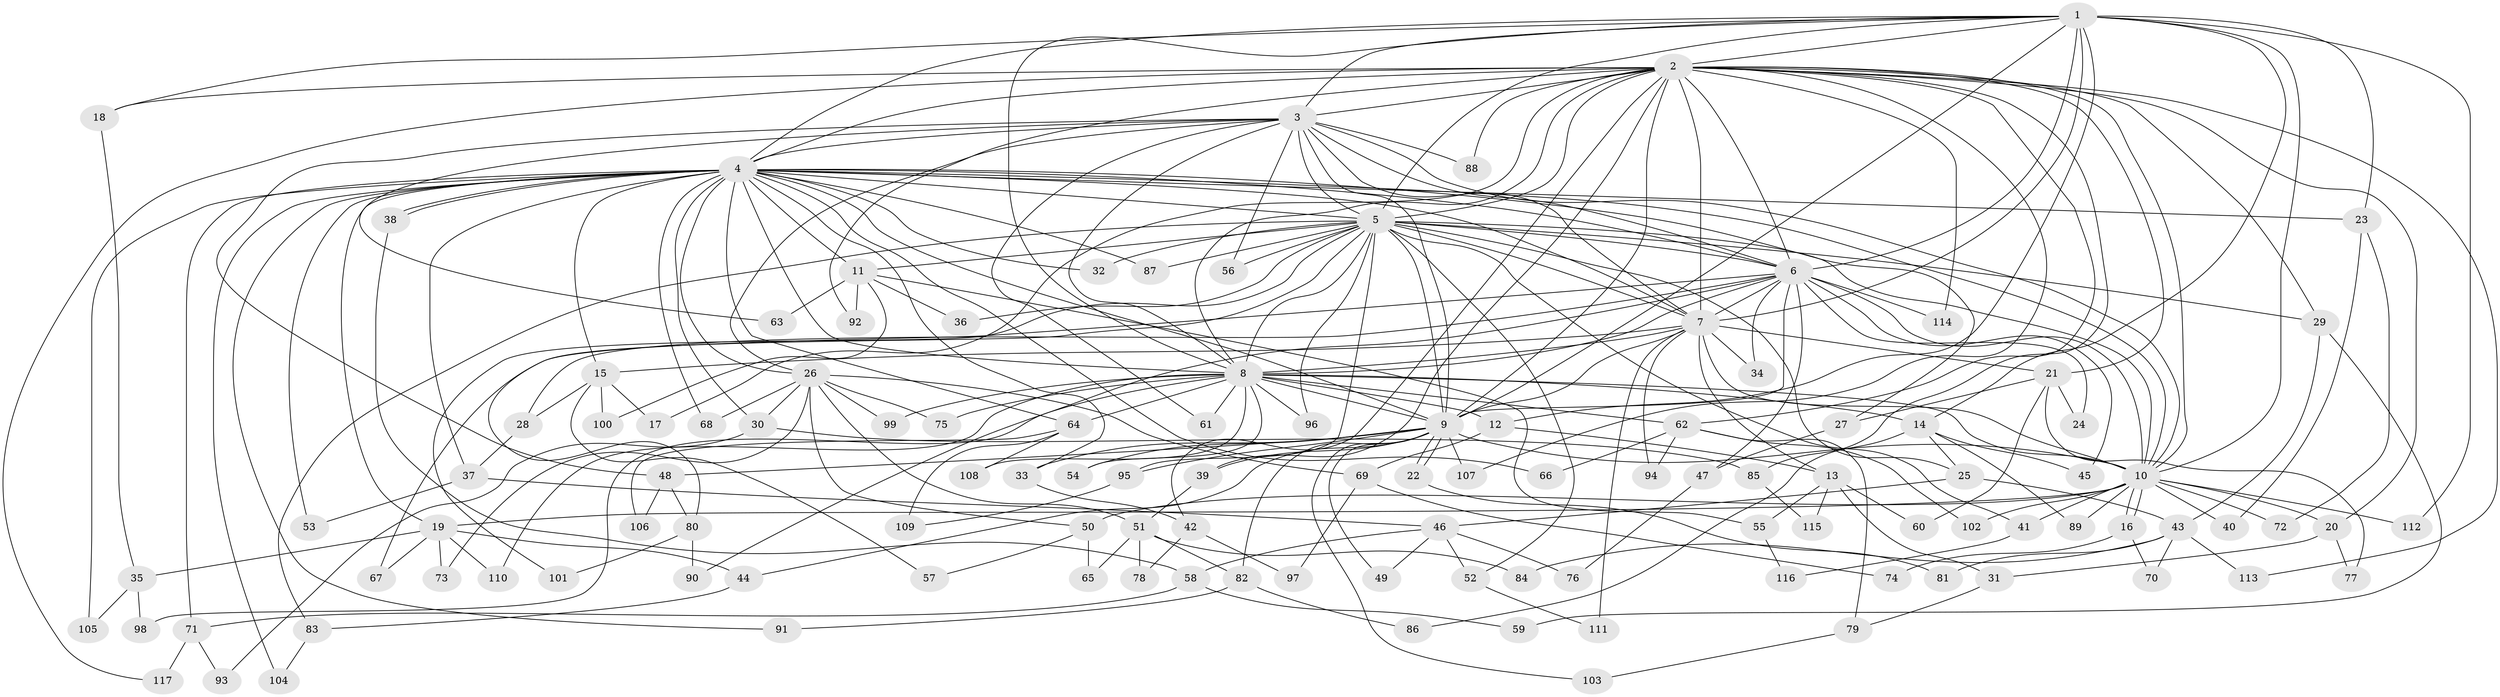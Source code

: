 // Generated by graph-tools (version 1.1) at 2025/01/03/09/25 03:01:33]
// undirected, 117 vertices, 259 edges
graph export_dot {
graph [start="1"]
  node [color=gray90,style=filled];
  1;
  2;
  3;
  4;
  5;
  6;
  7;
  8;
  9;
  10;
  11;
  12;
  13;
  14;
  15;
  16;
  17;
  18;
  19;
  20;
  21;
  22;
  23;
  24;
  25;
  26;
  27;
  28;
  29;
  30;
  31;
  32;
  33;
  34;
  35;
  36;
  37;
  38;
  39;
  40;
  41;
  42;
  43;
  44;
  45;
  46;
  47;
  48;
  49;
  50;
  51;
  52;
  53;
  54;
  55;
  56;
  57;
  58;
  59;
  60;
  61;
  62;
  63;
  64;
  65;
  66;
  67;
  68;
  69;
  70;
  71;
  72;
  73;
  74;
  75;
  76;
  77;
  78;
  79;
  80;
  81;
  82;
  83;
  84;
  85;
  86;
  87;
  88;
  89;
  90;
  91;
  92;
  93;
  94;
  95;
  96;
  97;
  98;
  99;
  100;
  101;
  102;
  103;
  104;
  105;
  106;
  107;
  108;
  109;
  110;
  111;
  112;
  113;
  114;
  115;
  116;
  117;
  1 -- 2;
  1 -- 3;
  1 -- 4;
  1 -- 5;
  1 -- 6;
  1 -- 7;
  1 -- 8;
  1 -- 9;
  1 -- 10;
  1 -- 12;
  1 -- 14;
  1 -- 18;
  1 -- 23;
  1 -- 112;
  2 -- 3;
  2 -- 4;
  2 -- 5;
  2 -- 6;
  2 -- 7;
  2 -- 8;
  2 -- 9;
  2 -- 10;
  2 -- 17;
  2 -- 18;
  2 -- 20;
  2 -- 21;
  2 -- 29;
  2 -- 39;
  2 -- 42;
  2 -- 62;
  2 -- 85;
  2 -- 88;
  2 -- 92;
  2 -- 107;
  2 -- 113;
  2 -- 114;
  2 -- 117;
  3 -- 4;
  3 -- 5;
  3 -- 6;
  3 -- 7;
  3 -- 8;
  3 -- 9;
  3 -- 10;
  3 -- 26;
  3 -- 48;
  3 -- 56;
  3 -- 61;
  3 -- 63;
  3 -- 88;
  4 -- 5;
  4 -- 6;
  4 -- 7;
  4 -- 8;
  4 -- 9;
  4 -- 10;
  4 -- 11;
  4 -- 15;
  4 -- 19;
  4 -- 23;
  4 -- 26;
  4 -- 27;
  4 -- 30;
  4 -- 32;
  4 -- 33;
  4 -- 37;
  4 -- 38;
  4 -- 38;
  4 -- 53;
  4 -- 64;
  4 -- 66;
  4 -- 68;
  4 -- 71;
  4 -- 87;
  4 -- 91;
  4 -- 104;
  4 -- 105;
  5 -- 6;
  5 -- 7;
  5 -- 8;
  5 -- 9;
  5 -- 10;
  5 -- 11;
  5 -- 25;
  5 -- 29;
  5 -- 32;
  5 -- 36;
  5 -- 41;
  5 -- 52;
  5 -- 56;
  5 -- 80;
  5 -- 83;
  5 -- 87;
  5 -- 95;
  5 -- 96;
  5 -- 101;
  6 -- 7;
  6 -- 8;
  6 -- 9;
  6 -- 10;
  6 -- 24;
  6 -- 28;
  6 -- 34;
  6 -- 45;
  6 -- 47;
  6 -- 67;
  6 -- 90;
  6 -- 114;
  7 -- 8;
  7 -- 9;
  7 -- 10;
  7 -- 13;
  7 -- 15;
  7 -- 21;
  7 -- 34;
  7 -- 94;
  7 -- 111;
  8 -- 9;
  8 -- 10;
  8 -- 12;
  8 -- 14;
  8 -- 54;
  8 -- 61;
  8 -- 62;
  8 -- 64;
  8 -- 75;
  8 -- 96;
  8 -- 98;
  8 -- 99;
  8 -- 108;
  8 -- 110;
  9 -- 10;
  9 -- 22;
  9 -- 22;
  9 -- 33;
  9 -- 39;
  9 -- 44;
  9 -- 48;
  9 -- 49;
  9 -- 54;
  9 -- 82;
  9 -- 95;
  9 -- 103;
  9 -- 107;
  10 -- 16;
  10 -- 16;
  10 -- 19;
  10 -- 20;
  10 -- 40;
  10 -- 41;
  10 -- 50;
  10 -- 72;
  10 -- 89;
  10 -- 102;
  10 -- 112;
  11 -- 36;
  11 -- 55;
  11 -- 63;
  11 -- 92;
  11 -- 100;
  12 -- 13;
  12 -- 69;
  13 -- 31;
  13 -- 55;
  13 -- 60;
  13 -- 115;
  14 -- 25;
  14 -- 45;
  14 -- 86;
  14 -- 89;
  15 -- 17;
  15 -- 28;
  15 -- 57;
  15 -- 100;
  16 -- 70;
  16 -- 74;
  18 -- 35;
  19 -- 35;
  19 -- 44;
  19 -- 67;
  19 -- 73;
  19 -- 110;
  20 -- 31;
  20 -- 77;
  21 -- 24;
  21 -- 27;
  21 -- 60;
  21 -- 77;
  22 -- 81;
  23 -- 40;
  23 -- 72;
  25 -- 43;
  25 -- 46;
  26 -- 30;
  26 -- 50;
  26 -- 51;
  26 -- 68;
  26 -- 69;
  26 -- 73;
  26 -- 75;
  26 -- 99;
  27 -- 47;
  28 -- 37;
  29 -- 43;
  29 -- 59;
  30 -- 85;
  30 -- 93;
  31 -- 79;
  33 -- 42;
  35 -- 98;
  35 -- 105;
  37 -- 46;
  37 -- 53;
  38 -- 58;
  39 -- 51;
  41 -- 116;
  42 -- 78;
  42 -- 97;
  43 -- 70;
  43 -- 81;
  43 -- 84;
  43 -- 113;
  44 -- 83;
  46 -- 49;
  46 -- 52;
  46 -- 58;
  46 -- 76;
  47 -- 76;
  48 -- 80;
  48 -- 106;
  50 -- 57;
  50 -- 65;
  51 -- 65;
  51 -- 78;
  51 -- 82;
  51 -- 84;
  52 -- 111;
  55 -- 116;
  58 -- 59;
  58 -- 71;
  62 -- 66;
  62 -- 79;
  62 -- 94;
  62 -- 102;
  64 -- 106;
  64 -- 108;
  64 -- 109;
  69 -- 74;
  69 -- 97;
  71 -- 93;
  71 -- 117;
  79 -- 103;
  80 -- 90;
  80 -- 101;
  82 -- 86;
  82 -- 91;
  83 -- 104;
  85 -- 115;
  95 -- 109;
}
